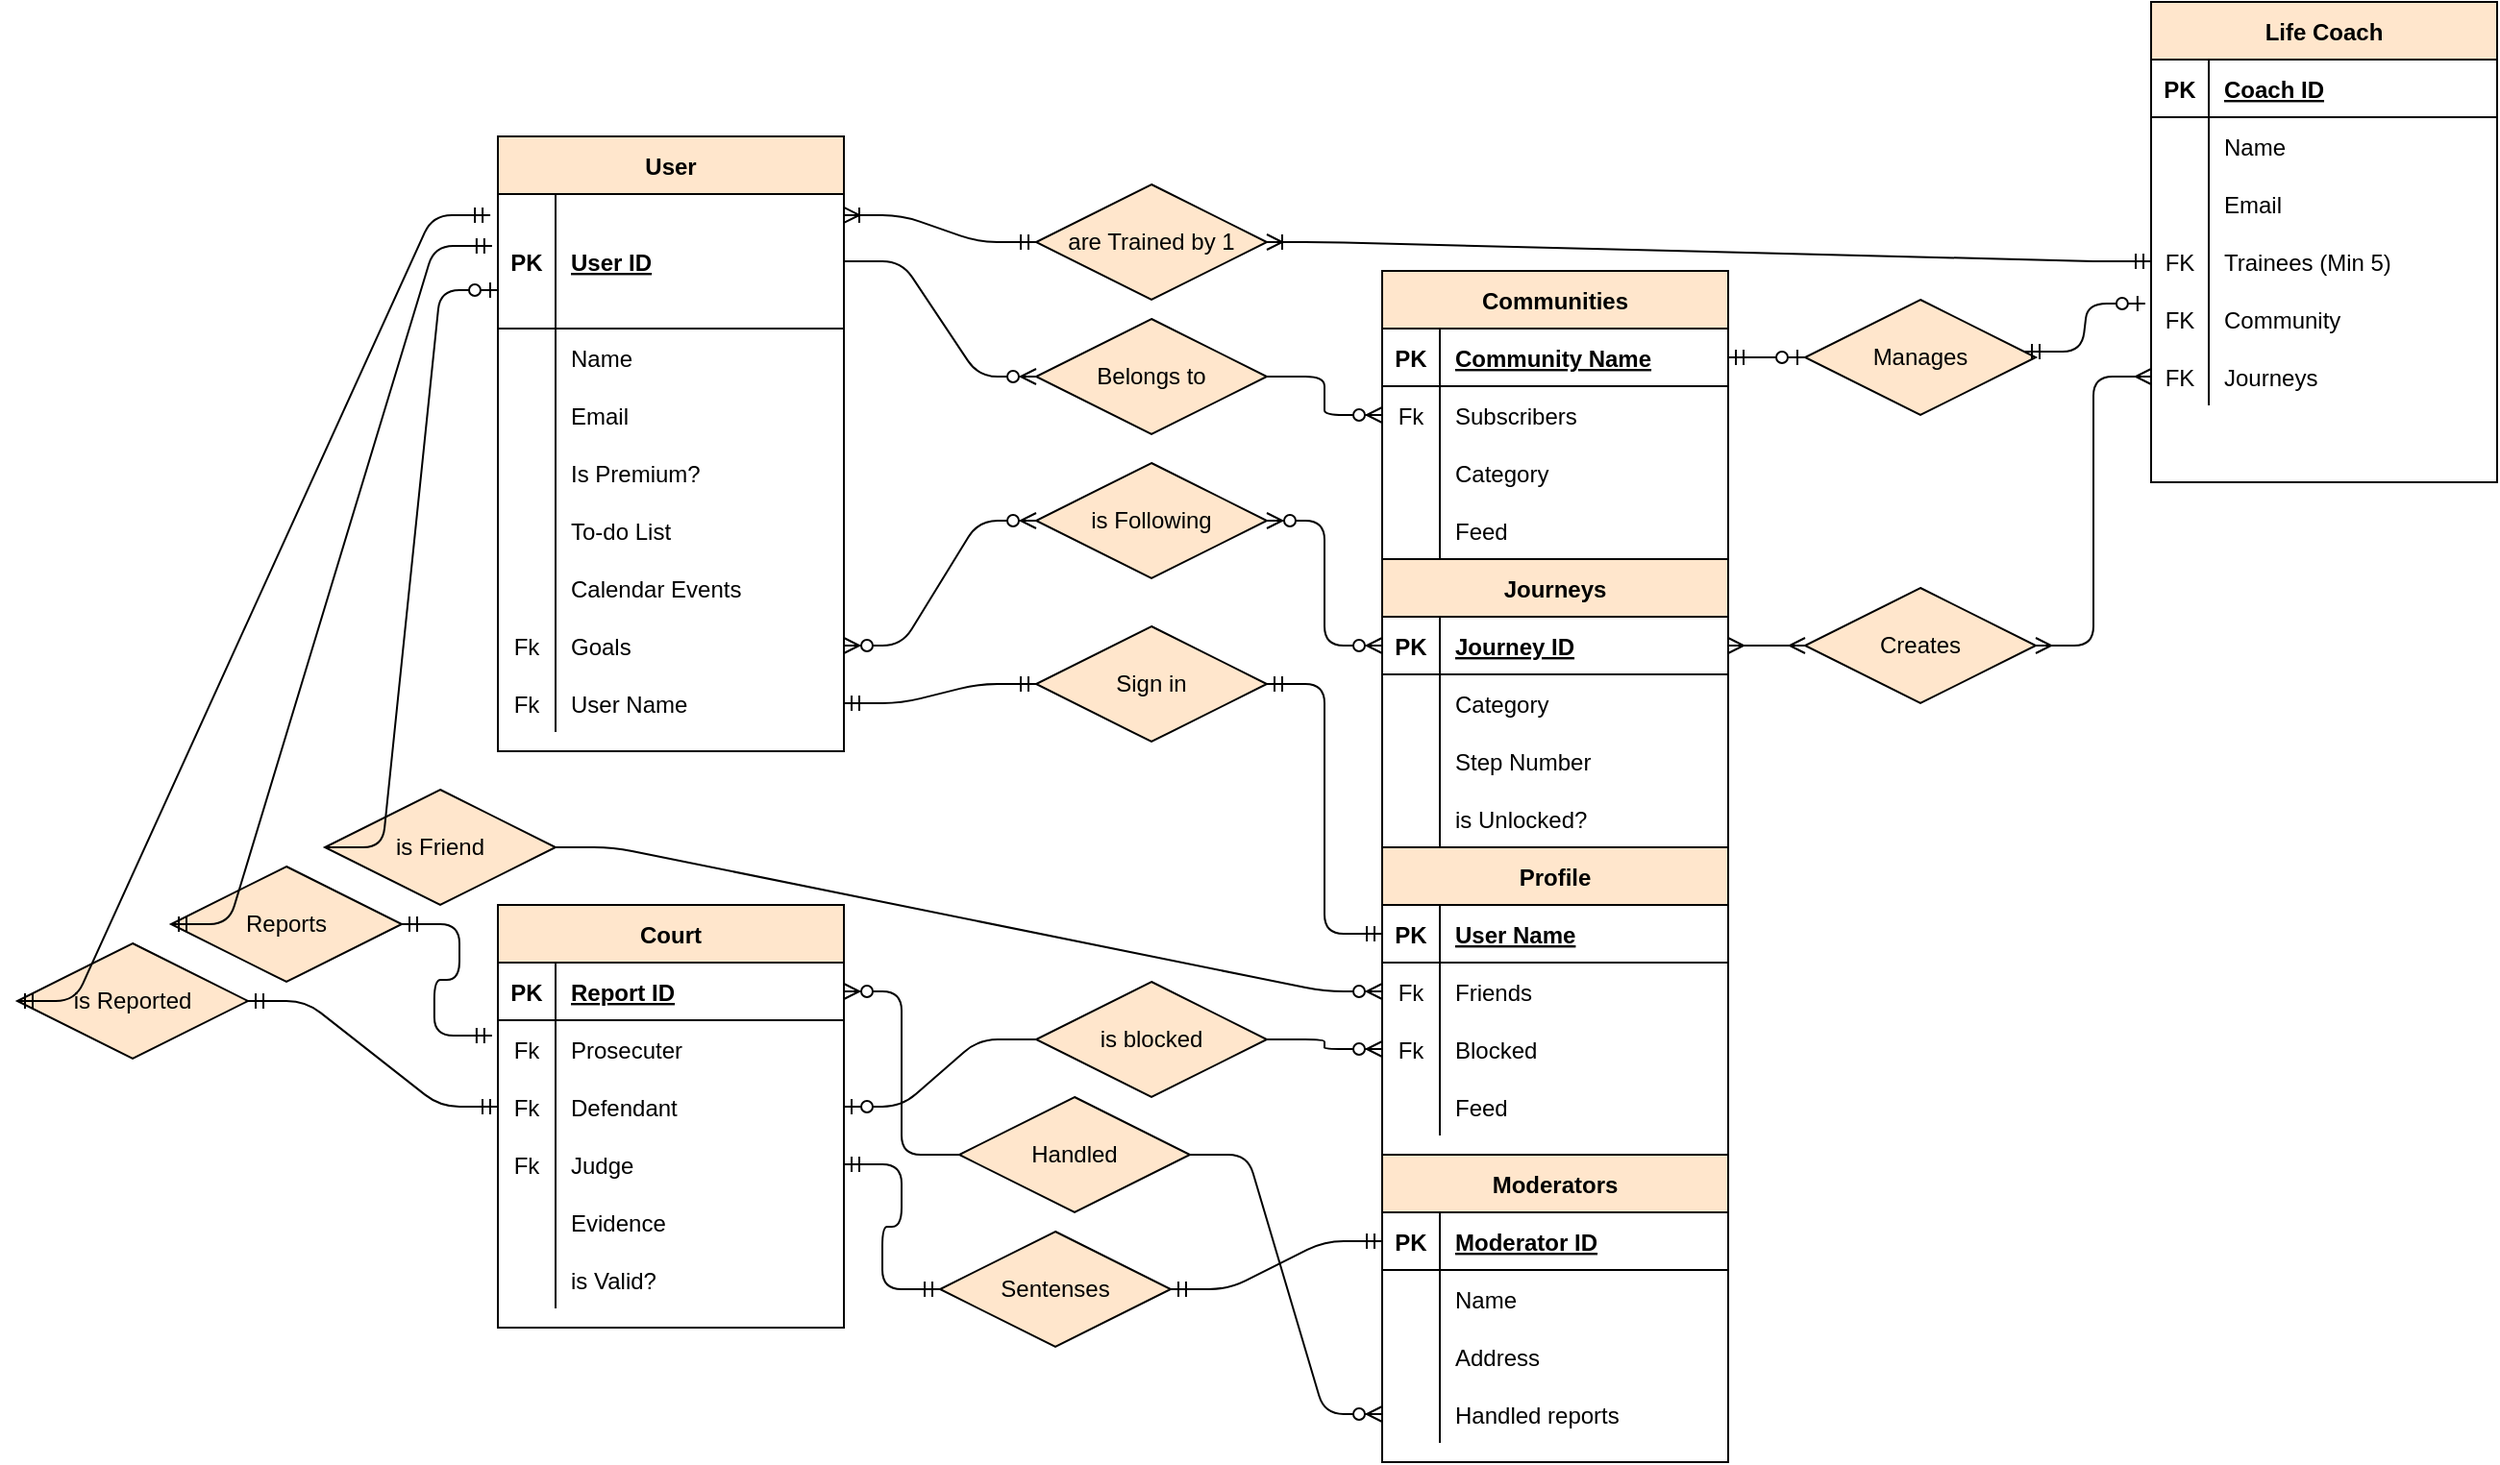<mxfile version="13.9.9" type="device"><diagram id="R2lEEEUBdFMjLlhIrx00" name="Page-1"><mxGraphModel dx="2410" dy="706" grid="1" gridSize="10" guides="1" tooltips="1" connect="1" arrows="1" fold="1" page="1" pageScale="1" pageWidth="850" pageHeight="1100" math="0" shadow="0" extFonts="Permanent Marker^https://fonts.googleapis.com/css?family=Permanent+Marker"><root><mxCell id="0"/><mxCell id="1" parent="0"/><mxCell id="cmgAPxbMeIyUSG-22EXY-9" value="" style="edgeStyle=entityRelationEdgeStyle;fontSize=12;html=1;endArrow=ERoneToMany;startArrow=ERmandOne;exitX=0;exitY=0.5;exitDx=0;exitDy=0;entryX=1;entryY=0.157;entryDx=0;entryDy=0;entryPerimeter=0;" parent="1" source="cmgAPxbMeIyUSG-22EXY-39" target="cmgAPxbMeIyUSG-22EXY-14" edge="1"><mxGeometry width="100" height="100" relative="1" as="geometry"><mxPoint x="200" y="150" as="sourcePoint"/><mxPoint x="240" y="345" as="targetPoint"/></mxGeometry></mxCell><mxCell id="cmgAPxbMeIyUSG-22EXY-13" value="User" style="shape=table;startSize=30;container=1;collapsible=1;childLayout=tableLayout;fixedRows=1;rowLines=0;fontStyle=1;align=center;resizeLast=1;fillColor=#FFE6CC;" parent="1" vertex="1"><mxGeometry y="80" width="180" height="320" as="geometry"/></mxCell><mxCell id="cmgAPxbMeIyUSG-22EXY-14" value="" style="shape=partialRectangle;collapsible=0;dropTarget=0;pointerEvents=0;fillColor=none;top=0;left=0;bottom=1;right=0;points=[[0,0.5],[1,0.5]];portConstraint=eastwest;" parent="cmgAPxbMeIyUSG-22EXY-13" vertex="1"><mxGeometry y="30" width="180" height="70" as="geometry"/></mxCell><mxCell id="cmgAPxbMeIyUSG-22EXY-15" value="PK" style="shape=partialRectangle;connectable=0;fillColor=none;top=0;left=0;bottom=0;right=0;fontStyle=1;overflow=hidden;" parent="cmgAPxbMeIyUSG-22EXY-14" vertex="1"><mxGeometry width="30" height="70" as="geometry"/></mxCell><mxCell id="cmgAPxbMeIyUSG-22EXY-16" value="User ID" style="shape=partialRectangle;connectable=0;fillColor=none;top=0;left=0;bottom=0;right=0;align=left;spacingLeft=6;fontStyle=5;overflow=hidden;" parent="cmgAPxbMeIyUSG-22EXY-14" vertex="1"><mxGeometry x="30" width="150" height="70" as="geometry"/></mxCell><mxCell id="cmgAPxbMeIyUSG-22EXY-17" value="" style="shape=partialRectangle;collapsible=0;dropTarget=0;pointerEvents=0;fillColor=none;top=0;left=0;bottom=0;right=0;points=[[0,0.5],[1,0.5]];portConstraint=eastwest;" parent="cmgAPxbMeIyUSG-22EXY-13" vertex="1"><mxGeometry y="100" width="180" height="30" as="geometry"/></mxCell><mxCell id="cmgAPxbMeIyUSG-22EXY-18" value="" style="shape=partialRectangle;connectable=0;fillColor=none;top=0;left=0;bottom=0;right=0;editable=1;overflow=hidden;" parent="cmgAPxbMeIyUSG-22EXY-17" vertex="1"><mxGeometry width="30" height="30" as="geometry"/></mxCell><mxCell id="cmgAPxbMeIyUSG-22EXY-19" value="Name" style="shape=partialRectangle;connectable=0;fillColor=none;top=0;left=0;bottom=0;right=0;align=left;spacingLeft=6;overflow=hidden;" parent="cmgAPxbMeIyUSG-22EXY-17" vertex="1"><mxGeometry x="30" width="150" height="30" as="geometry"/></mxCell><mxCell id="cmgAPxbMeIyUSG-22EXY-20" value="" style="shape=partialRectangle;collapsible=0;dropTarget=0;pointerEvents=0;fillColor=none;top=0;left=0;bottom=0;right=0;points=[[0,0.5],[1,0.5]];portConstraint=eastwest;" parent="cmgAPxbMeIyUSG-22EXY-13" vertex="1"><mxGeometry y="130" width="180" height="30" as="geometry"/></mxCell><mxCell id="cmgAPxbMeIyUSG-22EXY-21" value="" style="shape=partialRectangle;connectable=0;fillColor=none;top=0;left=0;bottom=0;right=0;editable=1;overflow=hidden;" parent="cmgAPxbMeIyUSG-22EXY-20" vertex="1"><mxGeometry width="30" height="30" as="geometry"/></mxCell><mxCell id="cmgAPxbMeIyUSG-22EXY-22" value="Email" style="shape=partialRectangle;connectable=0;fillColor=none;top=0;left=0;bottom=0;right=0;align=left;spacingLeft=6;overflow=hidden;" parent="cmgAPxbMeIyUSG-22EXY-20" vertex="1"><mxGeometry x="30" width="150" height="30" as="geometry"/></mxCell><mxCell id="cmgAPxbMeIyUSG-22EXY-23" value="" style="shape=partialRectangle;collapsible=0;dropTarget=0;pointerEvents=0;fillColor=none;top=0;left=0;bottom=0;right=0;points=[[0,0.5],[1,0.5]];portConstraint=eastwest;" parent="cmgAPxbMeIyUSG-22EXY-13" vertex="1"><mxGeometry y="160" width="180" height="30" as="geometry"/></mxCell><mxCell id="cmgAPxbMeIyUSG-22EXY-24" value="" style="shape=partialRectangle;connectable=0;fillColor=none;top=0;left=0;bottom=0;right=0;editable=1;overflow=hidden;" parent="cmgAPxbMeIyUSG-22EXY-23" vertex="1"><mxGeometry width="30" height="30" as="geometry"/></mxCell><mxCell id="cmgAPxbMeIyUSG-22EXY-25" value="Is Premium?" style="shape=partialRectangle;connectable=0;fillColor=none;top=0;left=0;bottom=0;right=0;align=left;spacingLeft=6;overflow=hidden;" parent="cmgAPxbMeIyUSG-22EXY-23" vertex="1"><mxGeometry x="30" width="150" height="30" as="geometry"/></mxCell><mxCell id="_6p3G54RiCuGkj9kqt1s-11" value="" style="shape=partialRectangle;collapsible=0;dropTarget=0;pointerEvents=0;fillColor=none;top=0;left=0;bottom=0;right=0;points=[[0,0.5],[1,0.5]];portConstraint=eastwest;" vertex="1" parent="cmgAPxbMeIyUSG-22EXY-13"><mxGeometry y="190" width="180" height="30" as="geometry"/></mxCell><mxCell id="_6p3G54RiCuGkj9kqt1s-12" value="" style="shape=partialRectangle;connectable=0;fillColor=none;top=0;left=0;bottom=0;right=0;editable=1;overflow=hidden;" vertex="1" parent="_6p3G54RiCuGkj9kqt1s-11"><mxGeometry width="30" height="30" as="geometry"/></mxCell><mxCell id="_6p3G54RiCuGkj9kqt1s-13" value="To-do List" style="shape=partialRectangle;connectable=0;fillColor=none;top=0;left=0;bottom=0;right=0;align=left;spacingLeft=6;overflow=hidden;" vertex="1" parent="_6p3G54RiCuGkj9kqt1s-11"><mxGeometry x="30" width="150" height="30" as="geometry"/></mxCell><mxCell id="_6p3G54RiCuGkj9kqt1s-14" value="" style="shape=partialRectangle;collapsible=0;dropTarget=0;pointerEvents=0;fillColor=none;top=0;left=0;bottom=0;right=0;points=[[0,0.5],[1,0.5]];portConstraint=eastwest;" vertex="1" parent="cmgAPxbMeIyUSG-22EXY-13"><mxGeometry y="220" width="180" height="30" as="geometry"/></mxCell><mxCell id="_6p3G54RiCuGkj9kqt1s-15" value="" style="shape=partialRectangle;connectable=0;fillColor=none;top=0;left=0;bottom=0;right=0;editable=1;overflow=hidden;" vertex="1" parent="_6p3G54RiCuGkj9kqt1s-14"><mxGeometry width="30" height="30" as="geometry"/></mxCell><mxCell id="_6p3G54RiCuGkj9kqt1s-16" value="Calendar Events" style="shape=partialRectangle;connectable=0;fillColor=none;top=0;left=0;bottom=0;right=0;align=left;spacingLeft=6;overflow=hidden;" vertex="1" parent="_6p3G54RiCuGkj9kqt1s-14"><mxGeometry x="30" width="150" height="30" as="geometry"/></mxCell><mxCell id="_6p3G54RiCuGkj9kqt1s-17" value="" style="shape=partialRectangle;collapsible=0;dropTarget=0;pointerEvents=0;fillColor=none;top=0;left=0;bottom=0;right=0;points=[[0,0.5],[1,0.5]];portConstraint=eastwest;" vertex="1" parent="cmgAPxbMeIyUSG-22EXY-13"><mxGeometry y="250" width="180" height="30" as="geometry"/></mxCell><mxCell id="_6p3G54RiCuGkj9kqt1s-18" value="Fk" style="shape=partialRectangle;connectable=0;fillColor=none;top=0;left=0;bottom=0;right=0;editable=1;overflow=hidden;" vertex="1" parent="_6p3G54RiCuGkj9kqt1s-17"><mxGeometry width="30" height="30" as="geometry"/></mxCell><mxCell id="_6p3G54RiCuGkj9kqt1s-19" value="Goals" style="shape=partialRectangle;connectable=0;fillColor=none;top=0;left=0;bottom=0;right=0;align=left;spacingLeft=6;overflow=hidden;" vertex="1" parent="_6p3G54RiCuGkj9kqt1s-17"><mxGeometry x="30" width="150" height="30" as="geometry"/></mxCell><mxCell id="_6p3G54RiCuGkj9kqt1s-42" value="" style="shape=partialRectangle;collapsible=0;dropTarget=0;pointerEvents=0;fillColor=none;top=0;left=0;bottom=0;right=0;points=[[0,0.5],[1,0.5]];portConstraint=eastwest;" vertex="1" parent="cmgAPxbMeIyUSG-22EXY-13"><mxGeometry y="280" width="180" height="30" as="geometry"/></mxCell><mxCell id="_6p3G54RiCuGkj9kqt1s-43" value="Fk" style="shape=partialRectangle;connectable=0;fillColor=none;top=0;left=0;bottom=0;right=0;editable=1;overflow=hidden;" vertex="1" parent="_6p3G54RiCuGkj9kqt1s-42"><mxGeometry width="30" height="30" as="geometry"/></mxCell><mxCell id="_6p3G54RiCuGkj9kqt1s-44" value="User Name" style="shape=partialRectangle;connectable=0;fillColor=none;top=0;left=0;bottom=0;right=0;align=left;spacingLeft=6;overflow=hidden;" vertex="1" parent="_6p3G54RiCuGkj9kqt1s-42"><mxGeometry x="30" width="150" height="30" as="geometry"/></mxCell><object label="Life Coach" asd="asa" id="cmgAPxbMeIyUSG-22EXY-26"><mxCell style="shape=table;startSize=30;container=1;collapsible=1;childLayout=tableLayout;fixedRows=1;rowLines=0;fontStyle=1;align=center;resizeLast=1;fillColor=#FFE6CC;" parent="1" vertex="1"><mxGeometry x="860" y="10" width="180" height="250" as="geometry"/></mxCell></object><mxCell id="cmgAPxbMeIyUSG-22EXY-27" value="" style="shape=partialRectangle;collapsible=0;dropTarget=0;pointerEvents=0;fillColor=none;top=0;left=0;bottom=1;right=0;points=[[0,0.5],[1,0.5]];portConstraint=eastwest;" parent="cmgAPxbMeIyUSG-22EXY-26" vertex="1"><mxGeometry y="30" width="180" height="30" as="geometry"/></mxCell><mxCell id="cmgAPxbMeIyUSG-22EXY-28" value="PK" style="shape=partialRectangle;connectable=0;fillColor=none;top=0;left=0;bottom=0;right=0;fontStyle=1;overflow=hidden;" parent="cmgAPxbMeIyUSG-22EXY-27" vertex="1"><mxGeometry width="30" height="30" as="geometry"/></mxCell><mxCell id="cmgAPxbMeIyUSG-22EXY-29" value="Coach ID" style="shape=partialRectangle;connectable=0;fillColor=none;top=0;left=0;bottom=0;right=0;align=left;spacingLeft=6;fontStyle=5;overflow=hidden;" parent="cmgAPxbMeIyUSG-22EXY-27" vertex="1"><mxGeometry x="30" width="150" height="30" as="geometry"/></mxCell><mxCell id="cmgAPxbMeIyUSG-22EXY-30" value="" style="shape=partialRectangle;collapsible=0;dropTarget=0;pointerEvents=0;fillColor=none;top=0;left=0;bottom=0;right=0;points=[[0,0.5],[1,0.5]];portConstraint=eastwest;" parent="cmgAPxbMeIyUSG-22EXY-26" vertex="1"><mxGeometry y="60" width="180" height="30" as="geometry"/></mxCell><mxCell id="cmgAPxbMeIyUSG-22EXY-31" value="" style="shape=partialRectangle;connectable=0;fillColor=none;top=0;left=0;bottom=0;right=0;editable=1;overflow=hidden;" parent="cmgAPxbMeIyUSG-22EXY-30" vertex="1"><mxGeometry width="30" height="30" as="geometry"/></mxCell><mxCell id="cmgAPxbMeIyUSG-22EXY-32" value="Name" style="shape=partialRectangle;connectable=0;fillColor=none;top=0;left=0;bottom=0;right=0;align=left;spacingLeft=6;overflow=hidden;" parent="cmgAPxbMeIyUSG-22EXY-30" vertex="1"><mxGeometry x="30" width="150" height="30" as="geometry"/></mxCell><mxCell id="cmgAPxbMeIyUSG-22EXY-33" value="" style="shape=partialRectangle;collapsible=0;dropTarget=0;pointerEvents=0;fillColor=none;top=0;left=0;bottom=0;right=0;points=[[0,0.5],[1,0.5]];portConstraint=eastwest;" parent="cmgAPxbMeIyUSG-22EXY-26" vertex="1"><mxGeometry y="90" width="180" height="30" as="geometry"/></mxCell><mxCell id="cmgAPxbMeIyUSG-22EXY-34" value="" style="shape=partialRectangle;connectable=0;fillColor=none;top=0;left=0;bottom=0;right=0;editable=1;overflow=hidden;" parent="cmgAPxbMeIyUSG-22EXY-33" vertex="1"><mxGeometry width="30" height="30" as="geometry"/></mxCell><mxCell id="cmgAPxbMeIyUSG-22EXY-35" value="Email" style="shape=partialRectangle;connectable=0;fillColor=none;top=0;left=0;bottom=0;right=0;align=left;spacingLeft=6;overflow=hidden;" parent="cmgAPxbMeIyUSG-22EXY-33" vertex="1"><mxGeometry x="30" width="150" height="30" as="geometry"/></mxCell><mxCell id="cmgAPxbMeIyUSG-22EXY-36" value="" style="shape=partialRectangle;collapsible=0;dropTarget=0;pointerEvents=0;fillColor=none;top=0;left=0;bottom=0;right=0;points=[[0,0.5],[1,0.5]];portConstraint=eastwest;" parent="cmgAPxbMeIyUSG-22EXY-26" vertex="1"><mxGeometry y="120" width="180" height="30" as="geometry"/></mxCell><mxCell id="cmgAPxbMeIyUSG-22EXY-37" value="FK" style="shape=partialRectangle;connectable=0;fillColor=none;top=0;left=0;bottom=0;right=0;editable=1;overflow=hidden;" parent="cmgAPxbMeIyUSG-22EXY-36" vertex="1"><mxGeometry width="30" height="30" as="geometry"/></mxCell><mxCell id="cmgAPxbMeIyUSG-22EXY-38" value="Trainees (Min 5)" style="shape=partialRectangle;connectable=0;fillColor=none;top=0;left=0;bottom=0;right=0;align=left;spacingLeft=6;overflow=hidden;" parent="cmgAPxbMeIyUSG-22EXY-36" vertex="1"><mxGeometry x="30" width="150" height="30" as="geometry"/></mxCell><mxCell id="_6p3G54RiCuGkj9kqt1s-1" value="" style="shape=partialRectangle;collapsible=0;dropTarget=0;pointerEvents=0;fillColor=none;top=0;left=0;bottom=0;right=0;points=[[0,0.5],[1,0.5]];portConstraint=eastwest;" vertex="1" parent="cmgAPxbMeIyUSG-22EXY-26"><mxGeometry y="150" width="180" height="30" as="geometry"/></mxCell><mxCell id="_6p3G54RiCuGkj9kqt1s-2" value="FK" style="shape=partialRectangle;connectable=0;fillColor=none;top=0;left=0;bottom=0;right=0;editable=1;overflow=hidden;" vertex="1" parent="_6p3G54RiCuGkj9kqt1s-1"><mxGeometry width="30" height="30" as="geometry"/></mxCell><mxCell id="_6p3G54RiCuGkj9kqt1s-3" value="Community" style="shape=partialRectangle;connectable=0;fillColor=none;top=0;left=0;bottom=0;right=0;align=left;spacingLeft=6;overflow=hidden;" vertex="1" parent="_6p3G54RiCuGkj9kqt1s-1"><mxGeometry x="30" width="150" height="30" as="geometry"/></mxCell><mxCell id="_6p3G54RiCuGkj9kqt1s-23" value="" style="shape=partialRectangle;collapsible=0;dropTarget=0;pointerEvents=0;fillColor=none;top=0;left=0;bottom=0;right=0;points=[[0,0.5],[1,0.5]];portConstraint=eastwest;" vertex="1" parent="cmgAPxbMeIyUSG-22EXY-26"><mxGeometry y="180" width="180" height="30" as="geometry"/></mxCell><mxCell id="_6p3G54RiCuGkj9kqt1s-24" value="FK" style="shape=partialRectangle;connectable=0;fillColor=none;top=0;left=0;bottom=0;right=0;editable=1;overflow=hidden;" vertex="1" parent="_6p3G54RiCuGkj9kqt1s-23"><mxGeometry width="30" height="30" as="geometry"/></mxCell><mxCell id="_6p3G54RiCuGkj9kqt1s-25" value="Journeys" style="shape=partialRectangle;connectable=0;fillColor=none;top=0;left=0;bottom=0;right=0;align=left;spacingLeft=6;overflow=hidden;" vertex="1" parent="_6p3G54RiCuGkj9kqt1s-23"><mxGeometry x="30" width="150" height="30" as="geometry"/></mxCell><mxCell id="cmgAPxbMeIyUSG-22EXY-39" value="are Trained by 1" style="shape=rhombus;perimeter=rhombusPerimeter;whiteSpace=wrap;html=1;align=center;fillColor=#FFE6CC;" parent="1" vertex="1"><mxGeometry x="280" y="105" width="120" height="60" as="geometry"/></mxCell><mxCell id="cmgAPxbMeIyUSG-22EXY-40" value="" style="edgeStyle=entityRelationEdgeStyle;fontSize=12;html=1;endArrow=ERoneToMany;startArrow=ERmandOne;exitX=0;exitY=0.5;exitDx=0;exitDy=0;entryX=1;entryY=0.5;entryDx=0;entryDy=0;" parent="1" source="cmgAPxbMeIyUSG-22EXY-36" target="cmgAPxbMeIyUSG-22EXY-39" edge="1"><mxGeometry width="100" height="100" relative="1" as="geometry"><mxPoint x="500" y="325" as="sourcePoint"/><mxPoint x="220" y="335" as="targetPoint"/></mxGeometry></mxCell><mxCell id="cmgAPxbMeIyUSG-22EXY-47" value="" style="edgeStyle=entityRelationEdgeStyle;fontSize=12;html=1;endArrow=ERzeroToMany;endFill=1;exitX=1;exitY=0.5;exitDx=0;exitDy=0;entryX=0;entryY=0.5;entryDx=0;entryDy=0;" parent="1" source="cmgAPxbMeIyUSG-22EXY-14" target="cmgAPxbMeIyUSG-22EXY-61" edge="1"><mxGeometry width="100" height="100" relative="1" as="geometry"><mxPoint x="290" y="550" as="sourcePoint"/><mxPoint x="410" y="470" as="targetPoint"/></mxGeometry></mxCell><mxCell id="cmgAPxbMeIyUSG-22EXY-48" value="Communities" style="shape=table;startSize=30;container=1;collapsible=1;childLayout=tableLayout;fixedRows=1;rowLines=0;fontStyle=1;align=center;resizeLast=1;fillColor=#FFE6CC;" parent="1" vertex="1"><mxGeometry x="460" y="150" width="180" height="160" as="geometry"/></mxCell><mxCell id="cmgAPxbMeIyUSG-22EXY-49" value="" style="shape=partialRectangle;collapsible=0;dropTarget=0;pointerEvents=0;fillColor=none;top=0;left=0;bottom=1;right=0;points=[[0,0.5],[1,0.5]];portConstraint=eastwest;" parent="cmgAPxbMeIyUSG-22EXY-48" vertex="1"><mxGeometry y="30" width="180" height="30" as="geometry"/></mxCell><mxCell id="cmgAPxbMeIyUSG-22EXY-50" value="PK" style="shape=partialRectangle;connectable=0;fillColor=none;top=0;left=0;bottom=0;right=0;fontStyle=1;overflow=hidden;" parent="cmgAPxbMeIyUSG-22EXY-49" vertex="1"><mxGeometry width="30" height="30" as="geometry"/></mxCell><mxCell id="cmgAPxbMeIyUSG-22EXY-51" value="Community Name" style="shape=partialRectangle;connectable=0;fillColor=none;top=0;left=0;bottom=0;right=0;align=left;spacingLeft=6;fontStyle=5;overflow=hidden;" parent="cmgAPxbMeIyUSG-22EXY-49" vertex="1"><mxGeometry x="30" width="150" height="30" as="geometry"/></mxCell><mxCell id="cmgAPxbMeIyUSG-22EXY-52" value="" style="shape=partialRectangle;collapsible=0;dropTarget=0;pointerEvents=0;fillColor=none;top=0;left=0;bottom=0;right=0;points=[[0,0.5],[1,0.5]];portConstraint=eastwest;" parent="cmgAPxbMeIyUSG-22EXY-48" vertex="1"><mxGeometry y="60" width="180" height="30" as="geometry"/></mxCell><mxCell id="cmgAPxbMeIyUSG-22EXY-53" value="Fk" style="shape=partialRectangle;connectable=0;fillColor=none;top=0;left=0;bottom=0;right=0;editable=1;overflow=hidden;" parent="cmgAPxbMeIyUSG-22EXY-52" vertex="1"><mxGeometry width="30" height="30" as="geometry"/></mxCell><mxCell id="cmgAPxbMeIyUSG-22EXY-54" value="Subscribers" style="shape=partialRectangle;connectable=0;fillColor=none;top=0;left=0;bottom=0;right=0;align=left;spacingLeft=6;overflow=hidden;" parent="cmgAPxbMeIyUSG-22EXY-52" vertex="1"><mxGeometry x="30" width="150" height="30" as="geometry"/></mxCell><mxCell id="cmgAPxbMeIyUSG-22EXY-55" value="" style="shape=partialRectangle;collapsible=0;dropTarget=0;pointerEvents=0;fillColor=none;top=0;left=0;bottom=0;right=0;points=[[0,0.5],[1,0.5]];portConstraint=eastwest;" parent="cmgAPxbMeIyUSG-22EXY-48" vertex="1"><mxGeometry y="90" width="180" height="30" as="geometry"/></mxCell><mxCell id="cmgAPxbMeIyUSG-22EXY-56" value="" style="shape=partialRectangle;connectable=0;fillColor=none;top=0;left=0;bottom=0;right=0;editable=1;overflow=hidden;" parent="cmgAPxbMeIyUSG-22EXY-55" vertex="1"><mxGeometry width="30" height="30" as="geometry"/></mxCell><mxCell id="cmgAPxbMeIyUSG-22EXY-57" value="Category" style="shape=partialRectangle;connectable=0;fillColor=none;top=0;left=0;bottom=0;right=0;align=left;spacingLeft=6;overflow=hidden;" parent="cmgAPxbMeIyUSG-22EXY-55" vertex="1"><mxGeometry x="30" width="150" height="30" as="geometry"/></mxCell><mxCell id="cmgAPxbMeIyUSG-22EXY-58" value="" style="shape=partialRectangle;collapsible=0;dropTarget=0;pointerEvents=0;fillColor=none;top=0;left=0;bottom=0;right=0;points=[[0,0.5],[1,0.5]];portConstraint=eastwest;" parent="cmgAPxbMeIyUSG-22EXY-48" vertex="1"><mxGeometry y="120" width="180" height="30" as="geometry"/></mxCell><mxCell id="cmgAPxbMeIyUSG-22EXY-59" value="" style="shape=partialRectangle;connectable=0;fillColor=none;top=0;left=0;bottom=0;right=0;editable=1;overflow=hidden;" parent="cmgAPxbMeIyUSG-22EXY-58" vertex="1"><mxGeometry width="30" height="30" as="geometry"/></mxCell><mxCell id="cmgAPxbMeIyUSG-22EXY-60" value="Feed" style="shape=partialRectangle;connectable=0;fillColor=none;top=0;left=0;bottom=0;right=0;align=left;spacingLeft=6;overflow=hidden;" parent="cmgAPxbMeIyUSG-22EXY-58" vertex="1"><mxGeometry x="30" width="150" height="30" as="geometry"/></mxCell><mxCell id="cmgAPxbMeIyUSG-22EXY-61" value="Belongs to" style="shape=rhombus;perimeter=rhombusPerimeter;whiteSpace=wrap;html=1;align=center;fillColor=#FFE6CC;rotation=0;" parent="1" vertex="1"><mxGeometry x="280" y="175" width="120" height="60" as="geometry"/></mxCell><mxCell id="cmgAPxbMeIyUSG-22EXY-62" value="" style="edgeStyle=entityRelationEdgeStyle;fontSize=12;html=1;endArrow=ERzeroToMany;endFill=1;exitX=1;exitY=0.5;exitDx=0;exitDy=0;" parent="1" source="cmgAPxbMeIyUSG-22EXY-61" target="cmgAPxbMeIyUSG-22EXY-52" edge="1"><mxGeometry width="100" height="100" relative="1" as="geometry"><mxPoint x="260" y="630" as="sourcePoint"/><mxPoint x="360" y="530" as="targetPoint"/></mxGeometry></mxCell><mxCell id="cmgAPxbMeIyUSG-22EXY-63" value="Journeys" style="shape=table;startSize=30;container=1;collapsible=1;childLayout=tableLayout;fixedRows=1;rowLines=0;fontStyle=1;align=center;resizeLast=1;fillColor=#FFE6CC;" parent="1" vertex="1"><mxGeometry x="460" y="300" width="180" height="160" as="geometry"/></mxCell><mxCell id="cmgAPxbMeIyUSG-22EXY-64" value="" style="shape=partialRectangle;collapsible=0;dropTarget=0;pointerEvents=0;fillColor=none;top=0;left=0;bottom=1;right=0;points=[[0,0.5],[1,0.5]];portConstraint=eastwest;" parent="cmgAPxbMeIyUSG-22EXY-63" vertex="1"><mxGeometry y="30" width="180" height="30" as="geometry"/></mxCell><mxCell id="cmgAPxbMeIyUSG-22EXY-65" value="PK" style="shape=partialRectangle;connectable=0;fillColor=none;top=0;left=0;bottom=0;right=0;fontStyle=1;overflow=hidden;" parent="cmgAPxbMeIyUSG-22EXY-64" vertex="1"><mxGeometry width="30" height="30" as="geometry"/></mxCell><mxCell id="cmgAPxbMeIyUSG-22EXY-66" value="Journey ID" style="shape=partialRectangle;connectable=0;fillColor=none;top=0;left=0;bottom=0;right=0;align=left;spacingLeft=6;fontStyle=5;overflow=hidden;" parent="cmgAPxbMeIyUSG-22EXY-64" vertex="1"><mxGeometry x="30" width="150" height="30" as="geometry"/></mxCell><mxCell id="cmgAPxbMeIyUSG-22EXY-67" value="" style="shape=partialRectangle;collapsible=0;dropTarget=0;pointerEvents=0;fillColor=none;top=0;left=0;bottom=0;right=0;points=[[0,0.5],[1,0.5]];portConstraint=eastwest;" parent="cmgAPxbMeIyUSG-22EXY-63" vertex="1"><mxGeometry y="60" width="180" height="30" as="geometry"/></mxCell><mxCell id="cmgAPxbMeIyUSG-22EXY-68" value="" style="shape=partialRectangle;connectable=0;fillColor=none;top=0;left=0;bottom=0;right=0;editable=1;overflow=hidden;" parent="cmgAPxbMeIyUSG-22EXY-67" vertex="1"><mxGeometry width="30" height="30" as="geometry"/></mxCell><mxCell id="cmgAPxbMeIyUSG-22EXY-69" value="Category" style="shape=partialRectangle;connectable=0;fillColor=none;top=0;left=0;bottom=0;right=0;align=left;spacingLeft=6;overflow=hidden;" parent="cmgAPxbMeIyUSG-22EXY-67" vertex="1"><mxGeometry x="30" width="150" height="30" as="geometry"/></mxCell><mxCell id="cmgAPxbMeIyUSG-22EXY-70" value="" style="shape=partialRectangle;collapsible=0;dropTarget=0;pointerEvents=0;fillColor=none;top=0;left=0;bottom=0;right=0;points=[[0,0.5],[1,0.5]];portConstraint=eastwest;" parent="cmgAPxbMeIyUSG-22EXY-63" vertex="1"><mxGeometry y="90" width="180" height="30" as="geometry"/></mxCell><mxCell id="cmgAPxbMeIyUSG-22EXY-71" value="" style="shape=partialRectangle;connectable=0;fillColor=none;top=0;left=0;bottom=0;right=0;editable=1;overflow=hidden;" parent="cmgAPxbMeIyUSG-22EXY-70" vertex="1"><mxGeometry width="30" height="30" as="geometry"/></mxCell><mxCell id="cmgAPxbMeIyUSG-22EXY-72" value="Step Number" style="shape=partialRectangle;connectable=0;fillColor=none;top=0;left=0;bottom=0;right=0;align=left;spacingLeft=6;overflow=hidden;" parent="cmgAPxbMeIyUSG-22EXY-70" vertex="1"><mxGeometry x="30" width="150" height="30" as="geometry"/></mxCell><mxCell id="cmgAPxbMeIyUSG-22EXY-73" value="" style="shape=partialRectangle;collapsible=0;dropTarget=0;pointerEvents=0;fillColor=none;top=0;left=0;bottom=0;right=0;points=[[0,0.5],[1,0.5]];portConstraint=eastwest;" parent="cmgAPxbMeIyUSG-22EXY-63" vertex="1"><mxGeometry y="120" width="180" height="30" as="geometry"/></mxCell><mxCell id="cmgAPxbMeIyUSG-22EXY-74" value="" style="shape=partialRectangle;connectable=0;fillColor=none;top=0;left=0;bottom=0;right=0;editable=1;overflow=hidden;" parent="cmgAPxbMeIyUSG-22EXY-73" vertex="1"><mxGeometry width="30" height="30" as="geometry"/></mxCell><mxCell id="cmgAPxbMeIyUSG-22EXY-75" value="is Unlocked?" style="shape=partialRectangle;connectable=0;fillColor=none;top=0;left=0;bottom=0;right=0;align=left;spacingLeft=6;overflow=hidden;" parent="cmgAPxbMeIyUSG-22EXY-73" vertex="1"><mxGeometry x="30" width="150" height="30" as="geometry"/></mxCell><mxCell id="_6p3G54RiCuGkj9kqt1s-4" value="Manages" style="shape=rhombus;perimeter=rhombusPerimeter;whiteSpace=wrap;html=1;align=center;fillColor=#FFE6CC;" vertex="1" parent="1"><mxGeometry x="680" y="165" width="120" height="60" as="geometry"/></mxCell><mxCell id="_6p3G54RiCuGkj9kqt1s-5" value="" style="edgeStyle=entityRelationEdgeStyle;fontSize=12;html=1;endArrow=ERzeroToOne;startArrow=ERmandOne;entryX=0;entryY=0.5;entryDx=0;entryDy=0;" edge="1" parent="1" source="cmgAPxbMeIyUSG-22EXY-49" target="_6p3G54RiCuGkj9kqt1s-4"><mxGeometry width="100" height="100" relative="1" as="geometry"><mxPoint x="530" y="450" as="sourcePoint"/><mxPoint x="540" y="340" as="targetPoint"/></mxGeometry></mxCell><mxCell id="_6p3G54RiCuGkj9kqt1s-6" value="" style="edgeStyle=entityRelationEdgeStyle;fontSize=12;html=1;endArrow=ERzeroToOne;startArrow=ERmandOne;exitX=0.95;exitY=0.45;exitDx=0;exitDy=0;entryX=-0.017;entryY=0.233;entryDx=0;entryDy=0;entryPerimeter=0;exitPerimeter=0;" edge="1" parent="1" source="_6p3G54RiCuGkj9kqt1s-4" target="_6p3G54RiCuGkj9kqt1s-1"><mxGeometry width="100" height="100" relative="1" as="geometry"><mxPoint x="660" y="495" as="sourcePoint"/><mxPoint x="470" y="330" as="targetPoint"/></mxGeometry></mxCell><mxCell id="_6p3G54RiCuGkj9kqt1s-20" value="" style="edgeStyle=entityRelationEdgeStyle;fontSize=12;html=1;endArrow=ERzeroToMany;endFill=1;startArrow=ERzeroToMany;entryX=0;entryY=0.5;entryDx=0;entryDy=0;" edge="1" parent="1" source="_6p3G54RiCuGkj9kqt1s-17" target="_6p3G54RiCuGkj9kqt1s-22"><mxGeometry width="100" height="100" relative="1" as="geometry"><mxPoint x="240" y="310" as="sourcePoint"/><mxPoint x="340" y="210" as="targetPoint"/></mxGeometry></mxCell><mxCell id="_6p3G54RiCuGkj9kqt1s-21" value="" style="edgeStyle=entityRelationEdgeStyle;fontSize=12;html=1;endArrow=ERzeroToMany;endFill=1;startArrow=ERzeroToMany;exitX=1;exitY=0.5;exitDx=0;exitDy=0;entryX=0;entryY=0.5;entryDx=0;entryDy=0;" edge="1" parent="1" source="_6p3G54RiCuGkj9kqt1s-22" target="cmgAPxbMeIyUSG-22EXY-64"><mxGeometry width="100" height="100" relative="1" as="geometry"><mxPoint x="250" y="450" as="sourcePoint"/><mxPoint x="350" y="350" as="targetPoint"/></mxGeometry></mxCell><mxCell id="_6p3G54RiCuGkj9kqt1s-22" value="is Following" style="shape=rhombus;perimeter=rhombusPerimeter;whiteSpace=wrap;html=1;align=center;fillColor=#FFE6CC;" vertex="1" parent="1"><mxGeometry x="280" y="250" width="120" height="60" as="geometry"/></mxCell><mxCell id="_6p3G54RiCuGkj9kqt1s-26" value="Creates" style="shape=rhombus;perimeter=rhombusPerimeter;whiteSpace=wrap;html=1;align=center;fillColor=#FFE6CC;" vertex="1" parent="1"><mxGeometry x="680" y="315" width="120" height="60" as="geometry"/></mxCell><mxCell id="_6p3G54RiCuGkj9kqt1s-29" value="Profile" style="shape=table;startSize=30;container=1;collapsible=1;childLayout=tableLayout;fixedRows=1;rowLines=0;fontStyle=1;align=center;resizeLast=1;fillColor=#FFE6CC;" vertex="1" parent="1"><mxGeometry x="460" y="450" width="180" height="160" as="geometry"/></mxCell><mxCell id="_6p3G54RiCuGkj9kqt1s-30" value="" style="shape=partialRectangle;collapsible=0;dropTarget=0;pointerEvents=0;fillColor=none;top=0;left=0;bottom=1;right=0;points=[[0,0.5],[1,0.5]];portConstraint=eastwest;" vertex="1" parent="_6p3G54RiCuGkj9kqt1s-29"><mxGeometry y="30" width="180" height="30" as="geometry"/></mxCell><mxCell id="_6p3G54RiCuGkj9kqt1s-31" value="PK" style="shape=partialRectangle;connectable=0;fillColor=none;top=0;left=0;bottom=0;right=0;fontStyle=1;overflow=hidden;" vertex="1" parent="_6p3G54RiCuGkj9kqt1s-30"><mxGeometry width="30" height="30" as="geometry"/></mxCell><mxCell id="_6p3G54RiCuGkj9kqt1s-32" value="User Name" style="shape=partialRectangle;connectable=0;fillColor=none;top=0;left=0;bottom=0;right=0;align=left;spacingLeft=6;fontStyle=5;overflow=hidden;" vertex="1" parent="_6p3G54RiCuGkj9kqt1s-30"><mxGeometry x="30" width="150" height="30" as="geometry"/></mxCell><mxCell id="_6p3G54RiCuGkj9kqt1s-33" value="" style="shape=partialRectangle;collapsible=0;dropTarget=0;pointerEvents=0;fillColor=none;top=0;left=0;bottom=0;right=0;points=[[0,0.5],[1,0.5]];portConstraint=eastwest;" vertex="1" parent="_6p3G54RiCuGkj9kqt1s-29"><mxGeometry y="60" width="180" height="30" as="geometry"/></mxCell><mxCell id="_6p3G54RiCuGkj9kqt1s-34" value="Fk" style="shape=partialRectangle;connectable=0;fillColor=none;top=0;left=0;bottom=0;right=0;editable=1;overflow=hidden;" vertex="1" parent="_6p3G54RiCuGkj9kqt1s-33"><mxGeometry width="30" height="30" as="geometry"/></mxCell><mxCell id="_6p3G54RiCuGkj9kqt1s-35" value="Friends" style="shape=partialRectangle;connectable=0;fillColor=none;top=0;left=0;bottom=0;right=0;align=left;spacingLeft=6;overflow=hidden;" vertex="1" parent="_6p3G54RiCuGkj9kqt1s-33"><mxGeometry x="30" width="150" height="30" as="geometry"/></mxCell><mxCell id="_6p3G54RiCuGkj9kqt1s-36" value="" style="shape=partialRectangle;collapsible=0;dropTarget=0;pointerEvents=0;fillColor=none;top=0;left=0;bottom=0;right=0;points=[[0,0.5],[1,0.5]];portConstraint=eastwest;" vertex="1" parent="_6p3G54RiCuGkj9kqt1s-29"><mxGeometry y="90" width="180" height="30" as="geometry"/></mxCell><mxCell id="_6p3G54RiCuGkj9kqt1s-37" value="Fk" style="shape=partialRectangle;connectable=0;fillColor=none;top=0;left=0;bottom=0;right=0;editable=1;overflow=hidden;" vertex="1" parent="_6p3G54RiCuGkj9kqt1s-36"><mxGeometry width="30" height="30" as="geometry"/></mxCell><mxCell id="_6p3G54RiCuGkj9kqt1s-38" value="Blocked" style="shape=partialRectangle;connectable=0;fillColor=none;top=0;left=0;bottom=0;right=0;align=left;spacingLeft=6;overflow=hidden;" vertex="1" parent="_6p3G54RiCuGkj9kqt1s-36"><mxGeometry x="30" width="150" height="30" as="geometry"/></mxCell><mxCell id="_6p3G54RiCuGkj9kqt1s-39" value="" style="shape=partialRectangle;collapsible=0;dropTarget=0;pointerEvents=0;fillColor=none;top=0;left=0;bottom=0;right=0;points=[[0,0.5],[1,0.5]];portConstraint=eastwest;" vertex="1" parent="_6p3G54RiCuGkj9kqt1s-29"><mxGeometry y="120" width="180" height="30" as="geometry"/></mxCell><mxCell id="_6p3G54RiCuGkj9kqt1s-40" value="" style="shape=partialRectangle;connectable=0;fillColor=none;top=0;left=0;bottom=0;right=0;editable=1;overflow=hidden;" vertex="1" parent="_6p3G54RiCuGkj9kqt1s-39"><mxGeometry width="30" height="30" as="geometry"/></mxCell><mxCell id="_6p3G54RiCuGkj9kqt1s-41" value="Feed" style="shape=partialRectangle;connectable=0;fillColor=none;top=0;left=0;bottom=0;right=0;align=left;spacingLeft=6;overflow=hidden;" vertex="1" parent="_6p3G54RiCuGkj9kqt1s-39"><mxGeometry x="30" width="150" height="30" as="geometry"/></mxCell><mxCell id="_6p3G54RiCuGkj9kqt1s-45" value="" style="edgeStyle=entityRelationEdgeStyle;fontSize=12;html=1;endArrow=ERmandOne;startArrow=ERmandOne;entryX=1;entryY=0.5;entryDx=0;entryDy=0;exitX=0;exitY=0.5;exitDx=0;exitDy=0;" edge="1" parent="1" source="_6p3G54RiCuGkj9kqt1s-47" target="_6p3G54RiCuGkj9kqt1s-42"><mxGeometry width="100" height="100" relative="1" as="geometry"><mxPoint x="-30" y="520" as="sourcePoint"/><mxPoint x="70" y="420" as="targetPoint"/></mxGeometry></mxCell><mxCell id="_6p3G54RiCuGkj9kqt1s-46" value="" style="edgeStyle=entityRelationEdgeStyle;fontSize=12;html=1;endArrow=ERmandOne;startArrow=ERmandOne;entryX=1;entryY=0.5;entryDx=0;entryDy=0;exitX=0;exitY=0.5;exitDx=0;exitDy=0;" edge="1" parent="1" source="_6p3G54RiCuGkj9kqt1s-30" target="_6p3G54RiCuGkj9kqt1s-47"><mxGeometry width="100" height="100" relative="1" as="geometry"><mxPoint x="270" y="560" as="sourcePoint"/><mxPoint x="370" y="460" as="targetPoint"/></mxGeometry></mxCell><mxCell id="_6p3G54RiCuGkj9kqt1s-47" value="Sign in" style="shape=rhombus;perimeter=rhombusPerimeter;whiteSpace=wrap;html=1;align=center;fillColor=#FFE6CC;rotation=0;" vertex="1" parent="1"><mxGeometry x="280" y="335" width="120" height="60" as="geometry"/></mxCell><mxCell id="_6p3G54RiCuGkj9kqt1s-48" value="is Friend" style="shape=rhombus;perimeter=rhombusPerimeter;whiteSpace=wrap;html=1;align=center;fillColor=#FFE6CC;rotation=0;" vertex="1" parent="1"><mxGeometry x="-90" y="420" width="120" height="60" as="geometry"/></mxCell><mxCell id="_6p3G54RiCuGkj9kqt1s-49" value="" style="edgeStyle=entityRelationEdgeStyle;fontSize=12;html=1;endArrow=ERmany;startArrow=ERmany;entryX=0;entryY=0.5;entryDx=0;entryDy=0;exitX=1;exitY=0.5;exitDx=0;exitDy=0;" edge="1" parent="1" source="_6p3G54RiCuGkj9kqt1s-26" target="_6p3G54RiCuGkj9kqt1s-23"><mxGeometry width="100" height="100" relative="1" as="geometry"><mxPoint x="490" y="370" as="sourcePoint"/><mxPoint x="590" y="270" as="targetPoint"/></mxGeometry></mxCell><mxCell id="_6p3G54RiCuGkj9kqt1s-50" value="" style="edgeStyle=entityRelationEdgeStyle;fontSize=12;html=1;endArrow=ERmany;startArrow=ERmany;entryX=0;entryY=0.5;entryDx=0;entryDy=0;exitX=1;exitY=0.5;exitDx=0;exitDy=0;" edge="1" parent="1" source="cmgAPxbMeIyUSG-22EXY-64" target="_6p3G54RiCuGkj9kqt1s-26"><mxGeometry width="100" height="100" relative="1" as="geometry"><mxPoint x="700" y="520" as="sourcePoint"/><mxPoint x="800" y="420" as="targetPoint"/></mxGeometry></mxCell><mxCell id="_6p3G54RiCuGkj9kqt1s-52" value="Moderators" style="shape=table;startSize=30;container=1;collapsible=1;childLayout=tableLayout;fixedRows=1;rowLines=0;fontStyle=1;align=center;resizeLast=1;fillColor=#FFE6CC;" vertex="1" parent="1"><mxGeometry x="460" y="610" width="180" height="160" as="geometry"/></mxCell><mxCell id="_6p3G54RiCuGkj9kqt1s-53" value="" style="shape=partialRectangle;collapsible=0;dropTarget=0;pointerEvents=0;fillColor=none;top=0;left=0;bottom=1;right=0;points=[[0,0.5],[1,0.5]];portConstraint=eastwest;" vertex="1" parent="_6p3G54RiCuGkj9kqt1s-52"><mxGeometry y="30" width="180" height="30" as="geometry"/></mxCell><mxCell id="_6p3G54RiCuGkj9kqt1s-54" value="PK" style="shape=partialRectangle;connectable=0;fillColor=none;top=0;left=0;bottom=0;right=0;fontStyle=1;overflow=hidden;" vertex="1" parent="_6p3G54RiCuGkj9kqt1s-53"><mxGeometry width="30" height="30" as="geometry"/></mxCell><mxCell id="_6p3G54RiCuGkj9kqt1s-55" value="Moderator ID" style="shape=partialRectangle;connectable=0;fillColor=none;top=0;left=0;bottom=0;right=0;align=left;spacingLeft=6;fontStyle=5;overflow=hidden;" vertex="1" parent="_6p3G54RiCuGkj9kqt1s-53"><mxGeometry x="30" width="150" height="30" as="geometry"/></mxCell><mxCell id="_6p3G54RiCuGkj9kqt1s-56" value="" style="shape=partialRectangle;collapsible=0;dropTarget=0;pointerEvents=0;fillColor=none;top=0;left=0;bottom=0;right=0;points=[[0,0.5],[1,0.5]];portConstraint=eastwest;" vertex="1" parent="_6p3G54RiCuGkj9kqt1s-52"><mxGeometry y="60" width="180" height="30" as="geometry"/></mxCell><mxCell id="_6p3G54RiCuGkj9kqt1s-57" value="" style="shape=partialRectangle;connectable=0;fillColor=none;top=0;left=0;bottom=0;right=0;editable=1;overflow=hidden;" vertex="1" parent="_6p3G54RiCuGkj9kqt1s-56"><mxGeometry width="30" height="30" as="geometry"/></mxCell><mxCell id="_6p3G54RiCuGkj9kqt1s-58" value="Name" style="shape=partialRectangle;connectable=0;fillColor=none;top=0;left=0;bottom=0;right=0;align=left;spacingLeft=6;overflow=hidden;" vertex="1" parent="_6p3G54RiCuGkj9kqt1s-56"><mxGeometry x="30" width="150" height="30" as="geometry"/></mxCell><mxCell id="_6p3G54RiCuGkj9kqt1s-59" value="" style="shape=partialRectangle;collapsible=0;dropTarget=0;pointerEvents=0;fillColor=none;top=0;left=0;bottom=0;right=0;points=[[0,0.5],[1,0.5]];portConstraint=eastwest;" vertex="1" parent="_6p3G54RiCuGkj9kqt1s-52"><mxGeometry y="90" width="180" height="30" as="geometry"/></mxCell><mxCell id="_6p3G54RiCuGkj9kqt1s-60" value="" style="shape=partialRectangle;connectable=0;fillColor=none;top=0;left=0;bottom=0;right=0;editable=1;overflow=hidden;" vertex="1" parent="_6p3G54RiCuGkj9kqt1s-59"><mxGeometry width="30" height="30" as="geometry"/></mxCell><mxCell id="_6p3G54RiCuGkj9kqt1s-61" value="Address" style="shape=partialRectangle;connectable=0;fillColor=none;top=0;left=0;bottom=0;right=0;align=left;spacingLeft=6;overflow=hidden;" vertex="1" parent="_6p3G54RiCuGkj9kqt1s-59"><mxGeometry x="30" width="150" height="30" as="geometry"/></mxCell><mxCell id="_6p3G54RiCuGkj9kqt1s-62" value="" style="shape=partialRectangle;collapsible=0;dropTarget=0;pointerEvents=0;fillColor=none;top=0;left=0;bottom=0;right=0;points=[[0,0.5],[1,0.5]];portConstraint=eastwest;" vertex="1" parent="_6p3G54RiCuGkj9kqt1s-52"><mxGeometry y="120" width="180" height="30" as="geometry"/></mxCell><mxCell id="_6p3G54RiCuGkj9kqt1s-63" value="" style="shape=partialRectangle;connectable=0;fillColor=none;top=0;left=0;bottom=0;right=0;editable=1;overflow=hidden;" vertex="1" parent="_6p3G54RiCuGkj9kqt1s-62"><mxGeometry width="30" height="30" as="geometry"/></mxCell><mxCell id="_6p3G54RiCuGkj9kqt1s-64" value="Handled reports" style="shape=partialRectangle;connectable=0;fillColor=none;top=0;left=0;bottom=0;right=0;align=left;spacingLeft=6;overflow=hidden;" vertex="1" parent="_6p3G54RiCuGkj9kqt1s-62"><mxGeometry x="30" width="150" height="30" as="geometry"/></mxCell><mxCell id="_6p3G54RiCuGkj9kqt1s-66" value="is Reported" style="shape=rhombus;perimeter=rhombusPerimeter;whiteSpace=wrap;html=1;align=center;fillColor=#FFE6CC;rotation=0;" vertex="1" parent="1"><mxGeometry x="-250" y="500" width="120" height="60" as="geometry"/></mxCell><mxCell id="_6p3G54RiCuGkj9kqt1s-67" value="Court" style="shape=table;startSize=30;container=1;collapsible=1;childLayout=tableLayout;fixedRows=1;rowLines=0;fontStyle=1;align=center;resizeLast=1;fillColor=#FFE6CC;" vertex="1" parent="1"><mxGeometry y="480" width="180" height="220" as="geometry"/></mxCell><mxCell id="_6p3G54RiCuGkj9kqt1s-68" value="" style="shape=partialRectangle;collapsible=0;dropTarget=0;pointerEvents=0;fillColor=none;top=0;left=0;bottom=1;right=0;points=[[0,0.5],[1,0.5]];portConstraint=eastwest;" vertex="1" parent="_6p3G54RiCuGkj9kqt1s-67"><mxGeometry y="30" width="180" height="30" as="geometry"/></mxCell><mxCell id="_6p3G54RiCuGkj9kqt1s-69" value="PK" style="shape=partialRectangle;connectable=0;fillColor=none;top=0;left=0;bottom=0;right=0;fontStyle=1;overflow=hidden;" vertex="1" parent="_6p3G54RiCuGkj9kqt1s-68"><mxGeometry width="30" height="30" as="geometry"/></mxCell><mxCell id="_6p3G54RiCuGkj9kqt1s-70" value="Report ID" style="shape=partialRectangle;connectable=0;fillColor=none;top=0;left=0;bottom=0;right=0;align=left;spacingLeft=6;fontStyle=5;overflow=hidden;" vertex="1" parent="_6p3G54RiCuGkj9kqt1s-68"><mxGeometry x="30" width="150" height="30" as="geometry"/></mxCell><mxCell id="_6p3G54RiCuGkj9kqt1s-71" value="" style="shape=partialRectangle;collapsible=0;dropTarget=0;pointerEvents=0;fillColor=none;top=0;left=0;bottom=0;right=0;points=[[0,0.5],[1,0.5]];portConstraint=eastwest;" vertex="1" parent="_6p3G54RiCuGkj9kqt1s-67"><mxGeometry y="60" width="180" height="30" as="geometry"/></mxCell><mxCell id="_6p3G54RiCuGkj9kqt1s-72" value="Fk" style="shape=partialRectangle;connectable=0;fillColor=none;top=0;left=0;bottom=0;right=0;editable=1;overflow=hidden;" vertex="1" parent="_6p3G54RiCuGkj9kqt1s-71"><mxGeometry width="30" height="30" as="geometry"/></mxCell><mxCell id="_6p3G54RiCuGkj9kqt1s-73" value="Prosecuter" style="shape=partialRectangle;connectable=0;fillColor=none;top=0;left=0;bottom=0;right=0;align=left;spacingLeft=6;overflow=hidden;" vertex="1" parent="_6p3G54RiCuGkj9kqt1s-71"><mxGeometry x="30" width="150" height="30" as="geometry"/></mxCell><mxCell id="_6p3G54RiCuGkj9kqt1s-74" value="" style="shape=partialRectangle;collapsible=0;dropTarget=0;pointerEvents=0;fillColor=none;top=0;left=0;bottom=0;right=0;points=[[0,0.5],[1,0.5]];portConstraint=eastwest;" vertex="1" parent="_6p3G54RiCuGkj9kqt1s-67"><mxGeometry y="90" width="180" height="30" as="geometry"/></mxCell><mxCell id="_6p3G54RiCuGkj9kqt1s-75" value="Fk" style="shape=partialRectangle;connectable=0;fillColor=none;top=0;left=0;bottom=0;right=0;editable=1;overflow=hidden;" vertex="1" parent="_6p3G54RiCuGkj9kqt1s-74"><mxGeometry width="30" height="30" as="geometry"/></mxCell><mxCell id="_6p3G54RiCuGkj9kqt1s-76" value="Defendant" style="shape=partialRectangle;connectable=0;fillColor=none;top=0;left=0;bottom=0;right=0;align=left;spacingLeft=6;overflow=hidden;" vertex="1" parent="_6p3G54RiCuGkj9kqt1s-74"><mxGeometry x="30" width="150" height="30" as="geometry"/></mxCell><mxCell id="_6p3G54RiCuGkj9kqt1s-77" value="" style="shape=partialRectangle;collapsible=0;dropTarget=0;pointerEvents=0;fillColor=none;top=0;left=0;bottom=0;right=0;points=[[0,0.5],[1,0.5]];portConstraint=eastwest;" vertex="1" parent="_6p3G54RiCuGkj9kqt1s-67"><mxGeometry y="120" width="180" height="30" as="geometry"/></mxCell><mxCell id="_6p3G54RiCuGkj9kqt1s-78" value="Fk" style="shape=partialRectangle;connectable=0;fillColor=none;top=0;left=0;bottom=0;right=0;editable=1;overflow=hidden;" vertex="1" parent="_6p3G54RiCuGkj9kqt1s-77"><mxGeometry width="30" height="30" as="geometry"/></mxCell><mxCell id="_6p3G54RiCuGkj9kqt1s-79" value="Judge" style="shape=partialRectangle;connectable=0;fillColor=none;top=0;left=0;bottom=0;right=0;align=left;spacingLeft=6;overflow=hidden;" vertex="1" parent="_6p3G54RiCuGkj9kqt1s-77"><mxGeometry x="30" width="150" height="30" as="geometry"/></mxCell><mxCell id="_6p3G54RiCuGkj9kqt1s-87" value="" style="shape=partialRectangle;collapsible=0;dropTarget=0;pointerEvents=0;fillColor=none;top=0;left=0;bottom=0;right=0;points=[[0,0.5],[1,0.5]];portConstraint=eastwest;" vertex="1" parent="_6p3G54RiCuGkj9kqt1s-67"><mxGeometry y="150" width="180" height="30" as="geometry"/></mxCell><mxCell id="_6p3G54RiCuGkj9kqt1s-88" value="" style="shape=partialRectangle;connectable=0;fillColor=none;top=0;left=0;bottom=0;right=0;editable=1;overflow=hidden;" vertex="1" parent="_6p3G54RiCuGkj9kqt1s-87"><mxGeometry width="30" height="30" as="geometry"/></mxCell><mxCell id="_6p3G54RiCuGkj9kqt1s-89" value="Evidence" style="shape=partialRectangle;connectable=0;fillColor=none;top=0;left=0;bottom=0;right=0;align=left;spacingLeft=6;overflow=hidden;" vertex="1" parent="_6p3G54RiCuGkj9kqt1s-87"><mxGeometry x="30" width="150" height="30" as="geometry"/></mxCell><mxCell id="_6p3G54RiCuGkj9kqt1s-90" value="" style="shape=partialRectangle;collapsible=0;dropTarget=0;pointerEvents=0;fillColor=none;top=0;left=0;bottom=0;right=0;points=[[0,0.5],[1,0.5]];portConstraint=eastwest;" vertex="1" parent="_6p3G54RiCuGkj9kqt1s-67"><mxGeometry y="180" width="180" height="30" as="geometry"/></mxCell><mxCell id="_6p3G54RiCuGkj9kqt1s-91" value="" style="shape=partialRectangle;connectable=0;fillColor=none;top=0;left=0;bottom=0;right=0;editable=1;overflow=hidden;" vertex="1" parent="_6p3G54RiCuGkj9kqt1s-90"><mxGeometry width="30" height="30" as="geometry"/></mxCell><mxCell id="_6p3G54RiCuGkj9kqt1s-92" value="is Valid?" style="shape=partialRectangle;connectable=0;fillColor=none;top=0;left=0;bottom=0;right=0;align=left;spacingLeft=6;overflow=hidden;" vertex="1" parent="_6p3G54RiCuGkj9kqt1s-90"><mxGeometry x="30" width="150" height="30" as="geometry"/></mxCell><mxCell id="_6p3G54RiCuGkj9kqt1s-80" value="is blocked" style="shape=rhombus;perimeter=rhombusPerimeter;whiteSpace=wrap;html=1;align=center;fillColor=#FFE6CC;" vertex="1" parent="1"><mxGeometry x="280" y="520" width="120" height="60" as="geometry"/></mxCell><mxCell id="_6p3G54RiCuGkj9kqt1s-81" value="" style="edgeStyle=entityRelationEdgeStyle;fontSize=12;html=1;endArrow=ERzeroToMany;endFill=1;entryX=0;entryY=0.5;entryDx=0;entryDy=0;exitX=1;exitY=0.5;exitDx=0;exitDy=0;" edge="1" parent="1" source="_6p3G54RiCuGkj9kqt1s-48" target="_6p3G54RiCuGkj9kqt1s-33"><mxGeometry width="100" height="100" relative="1" as="geometry"><mxPoint x="240" y="520" as="sourcePoint"/><mxPoint x="280" y="430" as="targetPoint"/></mxGeometry></mxCell><mxCell id="_6p3G54RiCuGkj9kqt1s-82" value="Handled" style="shape=rhombus;perimeter=rhombusPerimeter;whiteSpace=wrap;html=1;align=center;fillColor=#FFE6CC;" vertex="1" parent="1"><mxGeometry x="240" y="580" width="120" height="60" as="geometry"/></mxCell><mxCell id="_6p3G54RiCuGkj9kqt1s-83" value="" style="edgeStyle=entityRelationEdgeStyle;fontSize=12;html=1;endArrow=ERzeroToOne;endFill=1;entryX=0;entryY=0.714;entryDx=0;entryDy=0;exitX=0;exitY=0.5;exitDx=0;exitDy=0;entryPerimeter=0;" edge="1" parent="1" source="_6p3G54RiCuGkj9kqt1s-48" target="cmgAPxbMeIyUSG-22EXY-14"><mxGeometry width="100" height="100" relative="1" as="geometry"><mxPoint x="-80" y="250" as="sourcePoint"/><mxPoint x="20" y="150" as="targetPoint"/></mxGeometry></mxCell><mxCell id="_6p3G54RiCuGkj9kqt1s-84" value="Reports" style="shape=rhombus;perimeter=rhombusPerimeter;whiteSpace=wrap;html=1;align=center;fillColor=#FFE6CC;" vertex="1" parent="1"><mxGeometry x="-170" y="460" width="120" height="60" as="geometry"/></mxCell><mxCell id="_6p3G54RiCuGkj9kqt1s-93" value="" style="edgeStyle=entityRelationEdgeStyle;fontSize=12;html=1;endArrow=ERzeroToMany;endFill=1;entryX=1;entryY=0.5;entryDx=0;entryDy=0;" edge="1" parent="1" source="_6p3G54RiCuGkj9kqt1s-82" target="_6p3G54RiCuGkj9kqt1s-68"><mxGeometry width="100" height="100" relative="1" as="geometry"><mxPoint x="-180" y="800" as="sourcePoint"/><mxPoint x="-80" y="700" as="targetPoint"/></mxGeometry></mxCell><mxCell id="_6p3G54RiCuGkj9kqt1s-95" value="" style="edgeStyle=entityRelationEdgeStyle;fontSize=12;html=1;endArrow=ERzeroToMany;endFill=1;entryX=0;entryY=0.5;entryDx=0;entryDy=0;" edge="1" parent="1" source="_6p3G54RiCuGkj9kqt1s-82" target="_6p3G54RiCuGkj9kqt1s-62"><mxGeometry width="100" height="100" relative="1" as="geometry"><mxPoint x="350" y="840" as="sourcePoint"/><mxPoint x="450" y="740" as="targetPoint"/></mxGeometry></mxCell><mxCell id="_6p3G54RiCuGkj9kqt1s-96" value="" style="edgeStyle=entityRelationEdgeStyle;fontSize=12;html=1;endArrow=ERmandOne;startArrow=ERmandOne;entryX=-0.017;entryY=0.386;entryDx=0;entryDy=0;entryPerimeter=0;exitX=0;exitY=0.5;exitDx=0;exitDy=0;" edge="1" parent="1" source="_6p3G54RiCuGkj9kqt1s-84" target="cmgAPxbMeIyUSG-22EXY-14"><mxGeometry width="100" height="100" relative="1" as="geometry"><mxPoint x="-160" y="280" as="sourcePoint"/><mxPoint x="-60" y="180" as="targetPoint"/></mxGeometry></mxCell><mxCell id="_6p3G54RiCuGkj9kqt1s-97" value="" style="edgeStyle=entityRelationEdgeStyle;fontSize=12;html=1;endArrow=ERmandOne;startArrow=ERmandOne;entryX=0;entryY=0.5;entryDx=0;entryDy=0;exitX=1;exitY=0.5;exitDx=0;exitDy=0;" edge="1" parent="1" source="_6p3G54RiCuGkj9kqt1s-66" target="_6p3G54RiCuGkj9kqt1s-74"><mxGeometry width="100" height="100" relative="1" as="geometry"><mxPoint x="-150" y="690" as="sourcePoint"/><mxPoint x="-50" y="590" as="targetPoint"/></mxGeometry></mxCell><mxCell id="_6p3G54RiCuGkj9kqt1s-98" value="" style="edgeStyle=entityRelationEdgeStyle;fontSize=12;html=1;endArrow=ERmandOne;startArrow=ERmandOne;entryX=-0.017;entryY=0.267;entryDx=0;entryDy=0;entryPerimeter=0;exitX=1;exitY=0.5;exitDx=0;exitDy=0;" edge="1" parent="1" source="_6p3G54RiCuGkj9kqt1s-84" target="_6p3G54RiCuGkj9kqt1s-71"><mxGeometry width="100" height="100" relative="1" as="geometry"><mxPoint x="-180" y="670" as="sourcePoint"/><mxPoint x="-80" y="570" as="targetPoint"/></mxGeometry></mxCell><mxCell id="_6p3G54RiCuGkj9kqt1s-99" value="" style="edgeStyle=entityRelationEdgeStyle;fontSize=12;html=1;endArrow=ERmandOne;startArrow=ERmandOne;entryX=-0.022;entryY=0.157;entryDx=0;entryDy=0;entryPerimeter=0;exitX=0;exitY=0.5;exitDx=0;exitDy=0;" edge="1" parent="1" source="_6p3G54RiCuGkj9kqt1s-66" target="cmgAPxbMeIyUSG-22EXY-14"><mxGeometry width="100" height="100" relative="1" as="geometry"><mxPoint x="-130" y="310" as="sourcePoint"/><mxPoint x="-30" y="210" as="targetPoint"/></mxGeometry></mxCell><mxCell id="_6p3G54RiCuGkj9kqt1s-100" value="Sentenses" style="shape=rhombus;perimeter=rhombusPerimeter;whiteSpace=wrap;html=1;align=center;fillColor=#FFE6CC;" vertex="1" parent="1"><mxGeometry x="230" y="650" width="120" height="60" as="geometry"/></mxCell><mxCell id="_6p3G54RiCuGkj9kqt1s-101" value="" style="edgeStyle=entityRelationEdgeStyle;fontSize=12;html=1;endArrow=ERmandOne;startArrow=ERmandOne;entryX=0;entryY=0.5;entryDx=0;entryDy=0;exitX=1;exitY=0.5;exitDx=0;exitDy=0;" edge="1" parent="1" source="_6p3G54RiCuGkj9kqt1s-77" target="_6p3G54RiCuGkj9kqt1s-100"><mxGeometry width="100" height="100" relative="1" as="geometry"><mxPoint x="-120" y="540" as="sourcePoint"/><mxPoint x="10" y="595" as="targetPoint"/></mxGeometry></mxCell><mxCell id="_6p3G54RiCuGkj9kqt1s-102" value="" style="edgeStyle=entityRelationEdgeStyle;fontSize=12;html=1;endArrow=ERmandOne;startArrow=ERmandOne;entryX=0;entryY=0.5;entryDx=0;entryDy=0;" edge="1" parent="1" source="_6p3G54RiCuGkj9kqt1s-100" target="_6p3G54RiCuGkj9kqt1s-53"><mxGeometry width="100" height="100" relative="1" as="geometry"><mxPoint x="210" y="760" as="sourcePoint"/><mxPoint x="340" y="815" as="targetPoint"/></mxGeometry></mxCell><mxCell id="_6p3G54RiCuGkj9kqt1s-103" value="" style="edgeStyle=entityRelationEdgeStyle;fontSize=12;html=1;endArrow=ERzeroToMany;endFill=1;entryX=0;entryY=0.5;entryDx=0;entryDy=0;exitX=1;exitY=0.5;exitDx=0;exitDy=0;" edge="1" parent="1" source="_6p3G54RiCuGkj9kqt1s-80" target="_6p3G54RiCuGkj9kqt1s-36"><mxGeometry width="100" height="100" relative="1" as="geometry"><mxPoint x="340" y="660" as="sourcePoint"/><mxPoint x="440" y="560" as="targetPoint"/></mxGeometry></mxCell><mxCell id="_6p3G54RiCuGkj9kqt1s-104" value="" style="edgeStyle=entityRelationEdgeStyle;fontSize=12;html=1;endArrow=ERzeroToOne;endFill=1;entryX=1;entryY=0.5;entryDx=0;entryDy=0;" edge="1" parent="1" source="_6p3G54RiCuGkj9kqt1s-80" target="_6p3G54RiCuGkj9kqt1s-74"><mxGeometry width="100" height="100" relative="1" as="geometry"><mxPoint x="70" y="840" as="sourcePoint"/><mxPoint x="170" y="740" as="targetPoint"/></mxGeometry></mxCell></root></mxGraphModel></diagram></mxfile>